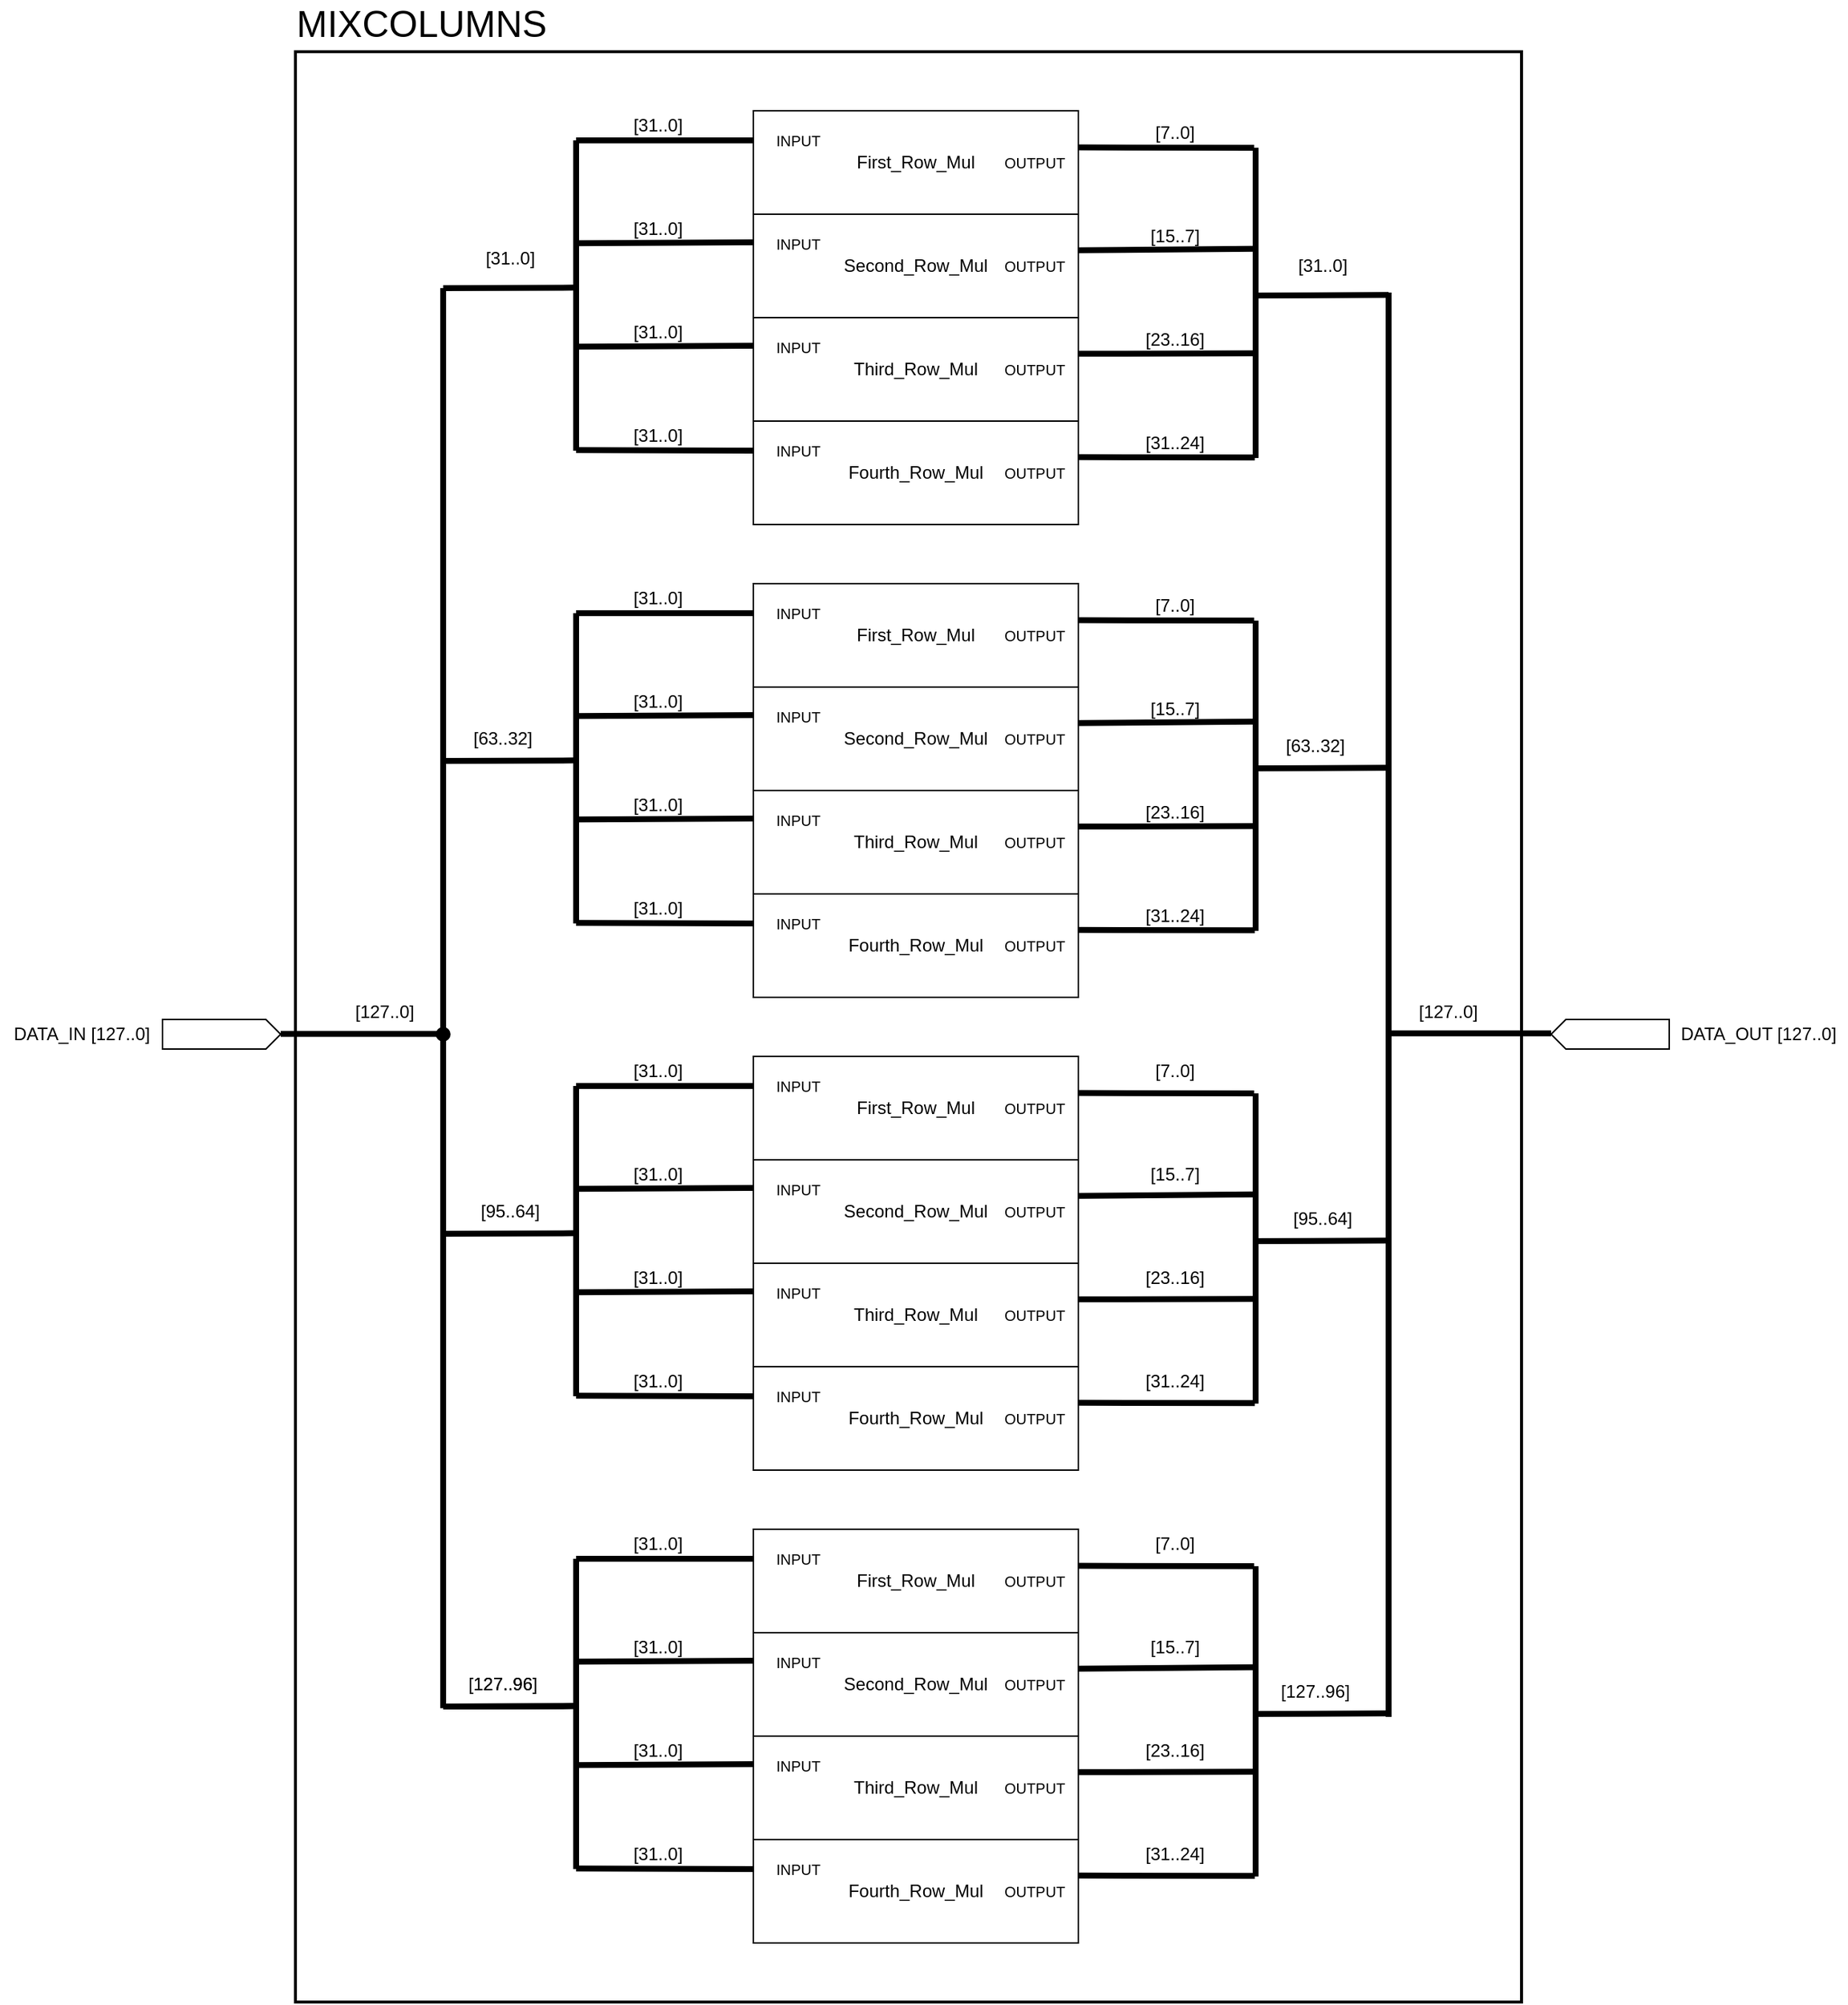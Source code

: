 <mxfile version="14.6.13" type="device"><diagram id="oHenuTTCe8CQ_6WMXrY5" name="Page-1"><mxGraphModel dx="723" dy="412" grid="1" gridSize="10" guides="1" tooltips="1" connect="1" arrows="1" fold="1" page="1" pageScale="1" pageWidth="100000" pageHeight="100000" math="0" shadow="0"><root><mxCell id="0"/><mxCell id="1" parent="0"/><mxCell id="De7Vy3NnOeA8VMPt9R5g-276" value="" style="rounded=0;whiteSpace=wrap;html=1;fillColor=none;strokeWidth=2;" parent="1" vertex="1"><mxGeometry x="820" y="640" width="830" height="1320" as="geometry"/></mxCell><mxCell id="De7Vy3NnOeA8VMPt9R5g-7" value="" style="shape=mxgraph.arrows2.arrow;verticalLabelPosition=bottom;shadow=0;dashed=0;align=center;html=1;verticalAlign=top;strokeWidth=1;dy=0;dx=10;notch=0;" parent="1" vertex="1"><mxGeometry x="730" y="1295" width="80" height="20" as="geometry"/></mxCell><mxCell id="De7Vy3NnOeA8VMPt9R5g-8" value="DATA_IN [127..0]" style="text;html=1;align=center;verticalAlign=middle;resizable=0;points=[];autosize=1;strokeColor=none;" parent="1" vertex="1"><mxGeometry x="620" y="1295" width="110" height="20" as="geometry"/></mxCell><mxCell id="De7Vy3NnOeA8VMPt9R5g-9" value="" style="endArrow=none;html=1;strokeWidth=4;exitX=1;exitY=0.5;exitDx=0;exitDy=0;exitPerimeter=0;" parent="1" edge="1"><mxGeometry width="50" height="50" relative="1" as="geometry"><mxPoint x="810" y="1304.71" as="sourcePoint"/><mxPoint x="920" y="1304.71" as="targetPoint"/></mxGeometry></mxCell><mxCell id="De7Vy3NnOeA8VMPt9R5g-10" value="" style="endArrow=none;html=1;strokeWidth=4;" parent="1" edge="1"><mxGeometry width="50" height="50" relative="1" as="geometry"><mxPoint x="920" y="1761.176" as="sourcePoint"/><mxPoint x="920" y="800" as="targetPoint"/></mxGeometry></mxCell><mxCell id="De7Vy3NnOeA8VMPt9R5g-11" value="" style="endArrow=none;html=1;strokeWidth=4;" parent="1" edge="1"><mxGeometry width="50" height="50" relative="1" as="geometry"><mxPoint x="920" y="800" as="sourcePoint"/><mxPoint x="1010" y="799.66" as="targetPoint"/></mxGeometry></mxCell><mxCell id="De7Vy3NnOeA8VMPt9R5g-49" value="[127..0]" style="text;html=1;align=center;verticalAlign=middle;resizable=0;points=[];autosize=1;strokeColor=none;" parent="1" vertex="1"><mxGeometry x="850" y="1280" width="60" height="20" as="geometry"/></mxCell><mxCell id="De7Vy3NnOeA8VMPt9R5g-50" value="[31..0]" style="text;html=1;align=center;verticalAlign=middle;resizable=0;points=[];autosize=1;strokeColor=none;" parent="1" vertex="1"><mxGeometry x="940" y="770" width="50" height="20" as="geometry"/></mxCell><mxCell id="De7Vy3NnOeA8VMPt9R5g-51" value="[63..32]" style="text;html=1;align=center;verticalAlign=middle;resizable=0;points=[];autosize=1;strokeColor=none;" parent="1" vertex="1"><mxGeometry x="930" y="1095" width="60" height="20" as="geometry"/></mxCell><mxCell id="De7Vy3NnOeA8VMPt9R5g-52" value="[95..64]" style="text;html=1;align=center;verticalAlign=middle;resizable=0;points=[];autosize=1;strokeColor=none;" parent="1" vertex="1"><mxGeometry x="935" y="1415" width="60" height="20" as="geometry"/></mxCell><mxCell id="De7Vy3NnOeA8VMPt9R5g-53" value="[127..96]" style="text;html=1;align=center;verticalAlign=middle;resizable=0;points=[];autosize=1;strokeColor=none;" parent="1" vertex="1"><mxGeometry x="930" y="1735" width="60" height="20" as="geometry"/></mxCell><mxCell id="De7Vy3NnOeA8VMPt9R5g-64" value="" style="ellipse;whiteSpace=wrap;html=1;aspect=fixed;strokeColor=none;fillColor=#000000;" parent="1" vertex="1"><mxGeometry x="915" y="1300" width="10" height="10" as="geometry"/></mxCell><mxCell id="De7Vy3NnOeA8VMPt9R5g-67" value="First_Row_Mul" style="whiteSpace=wrap;html=1;" parent="1" vertex="1"><mxGeometry x="1130" y="680" width="220" height="70" as="geometry"/></mxCell><mxCell id="De7Vy3NnOeA8VMPt9R5g-68" value="&lt;font style=&quot;font-size: 10px&quot;&gt;INPUT&lt;/font&gt;" style="text;html=1;align=center;verticalAlign=middle;resizable=0;points=[];autosize=1;strokeColor=none;" parent="1" vertex="1"><mxGeometry x="1135" y="690" width="50" height="20" as="geometry"/></mxCell><mxCell id="De7Vy3NnOeA8VMPt9R5g-70" value="&lt;font style=&quot;font-size: 10px&quot;&gt;OUTPUT&lt;/font&gt;" style="text;html=1;align=center;verticalAlign=middle;resizable=0;points=[];autosize=1;strokeColor=none;" parent="1" vertex="1"><mxGeometry x="1290" y="705" width="60" height="20" as="geometry"/></mxCell><mxCell id="De7Vy3NnOeA8VMPt9R5g-71" value="Second_Row_Mul" style="whiteSpace=wrap;html=1;" parent="1" vertex="1"><mxGeometry x="1130" y="750" width="220" height="70" as="geometry"/></mxCell><mxCell id="De7Vy3NnOeA8VMPt9R5g-72" value="&lt;font style=&quot;font-size: 10px&quot;&gt;INPUT&lt;/font&gt;" style="text;html=1;align=center;verticalAlign=middle;resizable=0;points=[];autosize=1;strokeColor=none;" parent="1" vertex="1"><mxGeometry x="1135" y="760" width="50" height="20" as="geometry"/></mxCell><mxCell id="De7Vy3NnOeA8VMPt9R5g-74" value="&lt;font style=&quot;font-size: 10px&quot;&gt;OUTPUT&lt;/font&gt;" style="text;html=1;align=center;verticalAlign=middle;resizable=0;points=[];autosize=1;strokeColor=none;" parent="1" vertex="1"><mxGeometry x="1290" y="775" width="60" height="20" as="geometry"/></mxCell><mxCell id="De7Vy3NnOeA8VMPt9R5g-75" value="Third_Row_Mul" style="whiteSpace=wrap;html=1;" parent="1" vertex="1"><mxGeometry x="1130" y="820" width="220" height="70" as="geometry"/></mxCell><mxCell id="De7Vy3NnOeA8VMPt9R5g-76" value="&lt;font style=&quot;font-size: 10px&quot;&gt;INPUT&lt;/font&gt;" style="text;html=1;align=center;verticalAlign=middle;resizable=0;points=[];autosize=1;strokeColor=none;" parent="1" vertex="1"><mxGeometry x="1135" y="830" width="50" height="20" as="geometry"/></mxCell><mxCell id="De7Vy3NnOeA8VMPt9R5g-78" value="&lt;font style=&quot;font-size: 10px&quot;&gt;OUTPUT&lt;/font&gt;" style="text;html=1;align=center;verticalAlign=middle;resizable=0;points=[];autosize=1;strokeColor=none;" parent="1" vertex="1"><mxGeometry x="1290" y="845" width="60" height="20" as="geometry"/></mxCell><mxCell id="De7Vy3NnOeA8VMPt9R5g-79" value="Fourth_Row_Mul" style="whiteSpace=wrap;html=1;" parent="1" vertex="1"><mxGeometry x="1130" y="890" width="220" height="70" as="geometry"/></mxCell><mxCell id="De7Vy3NnOeA8VMPt9R5g-80" value="&lt;font style=&quot;font-size: 10px&quot;&gt;INPUT&lt;/font&gt;" style="text;html=1;align=center;verticalAlign=middle;resizable=0;points=[];autosize=1;strokeColor=none;" parent="1" vertex="1"><mxGeometry x="1135" y="900" width="50" height="20" as="geometry"/></mxCell><mxCell id="De7Vy3NnOeA8VMPt9R5g-82" value="&lt;font style=&quot;font-size: 10px&quot;&gt;OUTPUT&lt;/font&gt;" style="text;html=1;align=center;verticalAlign=middle;resizable=0;points=[];autosize=1;strokeColor=none;" parent="1" vertex="1"><mxGeometry x="1290" y="915" width="60" height="20" as="geometry"/></mxCell><mxCell id="De7Vy3NnOeA8VMPt9R5g-84" value="" style="endArrow=none;html=1;strokeWidth=4;" parent="1" edge="1"><mxGeometry width="50" height="50" relative="1" as="geometry"><mxPoint x="1010" y="910" as="sourcePoint"/><mxPoint x="1010.0" y="700" as="targetPoint"/></mxGeometry></mxCell><mxCell id="De7Vy3NnOeA8VMPt9R5g-85" value="" style="endArrow=none;html=1;strokeWidth=4;" parent="1" edge="1"><mxGeometry width="50" height="50" relative="1" as="geometry"><mxPoint x="1010.0" y="700" as="sourcePoint"/><mxPoint x="1130" y="700" as="targetPoint"/></mxGeometry></mxCell><mxCell id="De7Vy3NnOeA8VMPt9R5g-86" value="" style="endArrow=none;html=1;strokeWidth=4;" parent="1" edge="1"><mxGeometry width="50" height="50" relative="1" as="geometry"><mxPoint x="1010.0" y="769.66" as="sourcePoint"/><mxPoint x="1130" y="769" as="targetPoint"/></mxGeometry></mxCell><mxCell id="De7Vy3NnOeA8VMPt9R5g-87" value="" style="endArrow=none;html=1;strokeWidth=4;" parent="1" edge="1"><mxGeometry width="50" height="50" relative="1" as="geometry"><mxPoint x="1010.0" y="839.66" as="sourcePoint"/><mxPoint x="1130" y="839" as="targetPoint"/></mxGeometry></mxCell><mxCell id="De7Vy3NnOeA8VMPt9R5g-88" value="" style="endArrow=none;html=1;strokeWidth=4;" parent="1" edge="1"><mxGeometry width="50" height="50" relative="1" as="geometry"><mxPoint x="1010.0" y="909.66" as="sourcePoint"/><mxPoint x="1130" y="910" as="targetPoint"/></mxGeometry></mxCell><mxCell id="De7Vy3NnOeA8VMPt9R5g-89" value="" style="endArrow=none;html=1;strokeWidth=4;" parent="1" edge="1"><mxGeometry width="50" height="50" relative="1" as="geometry"><mxPoint x="920" y="1120" as="sourcePoint"/><mxPoint x="1010" y="1119.66" as="targetPoint"/></mxGeometry></mxCell><mxCell id="De7Vy3NnOeA8VMPt9R5g-91" value="First_Row_Mul" style="whiteSpace=wrap;html=1;" parent="1" vertex="1"><mxGeometry x="1130" y="1000" width="220" height="70" as="geometry"/></mxCell><mxCell id="De7Vy3NnOeA8VMPt9R5g-92" value="&lt;font style=&quot;font-size: 10px&quot;&gt;INPUT&lt;br&gt;&lt;/font&gt;" style="text;html=1;align=center;verticalAlign=middle;resizable=0;points=[];autosize=1;strokeColor=none;" parent="1" vertex="1"><mxGeometry x="1135" y="1010" width="50" height="20" as="geometry"/></mxCell><mxCell id="De7Vy3NnOeA8VMPt9R5g-94" value="&lt;font style=&quot;font-size: 10px&quot;&gt;OUTPUT&lt;/font&gt;" style="text;html=1;align=center;verticalAlign=middle;resizable=0;points=[];autosize=1;strokeColor=none;" parent="1" vertex="1"><mxGeometry x="1290" y="1025" width="60" height="20" as="geometry"/></mxCell><mxCell id="De7Vy3NnOeA8VMPt9R5g-95" value="Second_Row_Mul" style="whiteSpace=wrap;html=1;" parent="1" vertex="1"><mxGeometry x="1130" y="1070" width="220" height="70" as="geometry"/></mxCell><mxCell id="De7Vy3NnOeA8VMPt9R5g-96" value="&lt;font style=&quot;font-size: 10px&quot;&gt;INPUT&lt;/font&gt;" style="text;html=1;align=center;verticalAlign=middle;resizable=0;points=[];autosize=1;strokeColor=none;" parent="1" vertex="1"><mxGeometry x="1135" y="1080" width="50" height="20" as="geometry"/></mxCell><mxCell id="De7Vy3NnOeA8VMPt9R5g-98" value="&lt;font style=&quot;font-size: 10px&quot;&gt;OUTPUT&lt;/font&gt;" style="text;html=1;align=center;verticalAlign=middle;resizable=0;points=[];autosize=1;strokeColor=none;" parent="1" vertex="1"><mxGeometry x="1290" y="1095" width="60" height="20" as="geometry"/></mxCell><mxCell id="De7Vy3NnOeA8VMPt9R5g-99" value="Third_Row_Mul" style="whiteSpace=wrap;html=1;" parent="1" vertex="1"><mxGeometry x="1130" y="1140" width="220" height="70" as="geometry"/></mxCell><mxCell id="De7Vy3NnOeA8VMPt9R5g-100" value="&lt;font style=&quot;font-size: 10px&quot;&gt;INPUT&lt;/font&gt;" style="text;html=1;align=center;verticalAlign=middle;resizable=0;points=[];autosize=1;strokeColor=none;" parent="1" vertex="1"><mxGeometry x="1135" y="1150" width="50" height="20" as="geometry"/></mxCell><mxCell id="De7Vy3NnOeA8VMPt9R5g-102" value="&lt;font style=&quot;font-size: 10px&quot;&gt;OUTPUT&lt;/font&gt;" style="text;html=1;align=center;verticalAlign=middle;resizable=0;points=[];autosize=1;strokeColor=none;" parent="1" vertex="1"><mxGeometry x="1290" y="1165" width="60" height="20" as="geometry"/></mxCell><mxCell id="De7Vy3NnOeA8VMPt9R5g-103" value="Fourth_Row_Mul" style="whiteSpace=wrap;html=1;" parent="1" vertex="1"><mxGeometry x="1130" y="1210" width="220" height="70" as="geometry"/></mxCell><mxCell id="De7Vy3NnOeA8VMPt9R5g-104" value="&lt;font style=&quot;font-size: 10px&quot;&gt;INPUT&lt;/font&gt;" style="text;html=1;align=center;verticalAlign=middle;resizable=0;points=[];autosize=1;strokeColor=none;" parent="1" vertex="1"><mxGeometry x="1135" y="1220" width="50" height="20" as="geometry"/></mxCell><mxCell id="De7Vy3NnOeA8VMPt9R5g-106" value="&lt;font style=&quot;font-size: 10px&quot;&gt;OUTPUT&lt;/font&gt;" style="text;html=1;align=center;verticalAlign=middle;resizable=0;points=[];autosize=1;strokeColor=none;" parent="1" vertex="1"><mxGeometry x="1290" y="1235" width="60" height="20" as="geometry"/></mxCell><mxCell id="De7Vy3NnOeA8VMPt9R5g-107" value="" style="endArrow=none;html=1;strokeWidth=4;" parent="1" edge="1"><mxGeometry width="50" height="50" relative="1" as="geometry"><mxPoint x="1010" y="1230" as="sourcePoint"/><mxPoint x="1010" y="1020" as="targetPoint"/></mxGeometry></mxCell><mxCell id="De7Vy3NnOeA8VMPt9R5g-108" value="" style="endArrow=none;html=1;strokeWidth=4;" parent="1" edge="1"><mxGeometry width="50" height="50" relative="1" as="geometry"><mxPoint x="1010" y="1020" as="sourcePoint"/><mxPoint x="1130" y="1020" as="targetPoint"/></mxGeometry></mxCell><mxCell id="De7Vy3NnOeA8VMPt9R5g-109" value="" style="endArrow=none;html=1;strokeWidth=4;" parent="1" edge="1"><mxGeometry width="50" height="50" relative="1" as="geometry"><mxPoint x="1010" y="1089.66" as="sourcePoint"/><mxPoint x="1130" y="1089" as="targetPoint"/></mxGeometry></mxCell><mxCell id="De7Vy3NnOeA8VMPt9R5g-110" value="" style="endArrow=none;html=1;strokeWidth=4;" parent="1" edge="1"><mxGeometry width="50" height="50" relative="1" as="geometry"><mxPoint x="1010" y="1159.66" as="sourcePoint"/><mxPoint x="1130" y="1159" as="targetPoint"/></mxGeometry></mxCell><mxCell id="De7Vy3NnOeA8VMPt9R5g-111" value="" style="endArrow=none;html=1;strokeWidth=4;" parent="1" edge="1"><mxGeometry width="50" height="50" relative="1" as="geometry"><mxPoint x="1010" y="1229.66" as="sourcePoint"/><mxPoint x="1130" y="1230" as="targetPoint"/></mxGeometry></mxCell><mxCell id="De7Vy3NnOeA8VMPt9R5g-113" value="" style="endArrow=none;html=1;strokeWidth=4;" parent="1" edge="1"><mxGeometry width="50" height="50" relative="1" as="geometry"><mxPoint x="920" y="1440" as="sourcePoint"/><mxPoint x="1010" y="1439.66" as="targetPoint"/></mxGeometry></mxCell><mxCell id="De7Vy3NnOeA8VMPt9R5g-116" value="First_Row_Mul" style="whiteSpace=wrap;html=1;" parent="1" vertex="1"><mxGeometry x="1130" y="1320" width="220" height="70" as="geometry"/></mxCell><mxCell id="De7Vy3NnOeA8VMPt9R5g-117" value="&lt;font style=&quot;font-size: 10px&quot;&gt;INPUT&lt;/font&gt;" style="text;html=1;align=center;verticalAlign=middle;resizable=0;points=[];autosize=1;strokeColor=none;" parent="1" vertex="1"><mxGeometry x="1135" y="1330" width="50" height="20" as="geometry"/></mxCell><mxCell id="De7Vy3NnOeA8VMPt9R5g-119" value="&lt;font style=&quot;font-size: 10px&quot;&gt;OUTPUT&lt;/font&gt;" style="text;html=1;align=center;verticalAlign=middle;resizable=0;points=[];autosize=1;strokeColor=none;" parent="1" vertex="1"><mxGeometry x="1290" y="1345" width="60" height="20" as="geometry"/></mxCell><mxCell id="De7Vy3NnOeA8VMPt9R5g-120" value="Second_Row_Mul" style="whiteSpace=wrap;html=1;" parent="1" vertex="1"><mxGeometry x="1130" y="1390" width="220" height="70" as="geometry"/></mxCell><mxCell id="De7Vy3NnOeA8VMPt9R5g-121" value="&lt;font style=&quot;font-size: 10px&quot;&gt;INPUT&lt;/font&gt;" style="text;html=1;align=center;verticalAlign=middle;resizable=0;points=[];autosize=1;strokeColor=none;" parent="1" vertex="1"><mxGeometry x="1135" y="1400" width="50" height="20" as="geometry"/></mxCell><mxCell id="De7Vy3NnOeA8VMPt9R5g-123" value="&lt;font style=&quot;font-size: 10px&quot;&gt;OUTPUT&lt;/font&gt;" style="text;html=1;align=center;verticalAlign=middle;resizable=0;points=[];autosize=1;strokeColor=none;" parent="1" vertex="1"><mxGeometry x="1290" y="1415" width="60" height="20" as="geometry"/></mxCell><mxCell id="De7Vy3NnOeA8VMPt9R5g-124" value="Third_Row_Mul" style="whiteSpace=wrap;html=1;" parent="1" vertex="1"><mxGeometry x="1130" y="1460" width="220" height="70" as="geometry"/></mxCell><mxCell id="De7Vy3NnOeA8VMPt9R5g-125" value="&lt;font style=&quot;font-size: 10px&quot;&gt;INPUT&lt;/font&gt;" style="text;html=1;align=center;verticalAlign=middle;resizable=0;points=[];autosize=1;strokeColor=none;" parent="1" vertex="1"><mxGeometry x="1135" y="1470" width="50" height="20" as="geometry"/></mxCell><mxCell id="De7Vy3NnOeA8VMPt9R5g-127" value="&lt;font style=&quot;font-size: 10px&quot;&gt;OUTPUT&lt;/font&gt;" style="text;html=1;align=center;verticalAlign=middle;resizable=0;points=[];autosize=1;strokeColor=none;" parent="1" vertex="1"><mxGeometry x="1290" y="1485" width="60" height="20" as="geometry"/></mxCell><mxCell id="De7Vy3NnOeA8VMPt9R5g-128" value="Fourth_Row_Mul" style="whiteSpace=wrap;html=1;" parent="1" vertex="1"><mxGeometry x="1130" y="1530" width="220" height="70" as="geometry"/></mxCell><mxCell id="De7Vy3NnOeA8VMPt9R5g-129" value="&lt;font style=&quot;font-size: 10px&quot;&gt;INPUT&lt;/font&gt;" style="text;html=1;align=center;verticalAlign=middle;resizable=0;points=[];autosize=1;strokeColor=none;" parent="1" vertex="1"><mxGeometry x="1135" y="1540" width="50" height="20" as="geometry"/></mxCell><mxCell id="De7Vy3NnOeA8VMPt9R5g-131" value="&lt;font style=&quot;font-size: 10px&quot;&gt;OUTPUT&lt;/font&gt;" style="text;html=1;align=center;verticalAlign=middle;resizable=0;points=[];autosize=1;strokeColor=none;" parent="1" vertex="1"><mxGeometry x="1290" y="1555" width="60" height="20" as="geometry"/></mxCell><mxCell id="De7Vy3NnOeA8VMPt9R5g-132" value="" style="endArrow=none;html=1;strokeWidth=4;" parent="1" edge="1"><mxGeometry width="50" height="50" relative="1" as="geometry"><mxPoint x="1010" y="1550" as="sourcePoint"/><mxPoint x="1010" y="1340" as="targetPoint"/></mxGeometry></mxCell><mxCell id="De7Vy3NnOeA8VMPt9R5g-133" value="" style="endArrow=none;html=1;strokeWidth=4;" parent="1" edge="1"><mxGeometry width="50" height="50" relative="1" as="geometry"><mxPoint x="1010" y="1340" as="sourcePoint"/><mxPoint x="1130" y="1340" as="targetPoint"/></mxGeometry></mxCell><mxCell id="De7Vy3NnOeA8VMPt9R5g-134" value="" style="endArrow=none;html=1;strokeWidth=4;" parent="1" edge="1"><mxGeometry width="50" height="50" relative="1" as="geometry"><mxPoint x="1010" y="1409.66" as="sourcePoint"/><mxPoint x="1130" y="1409" as="targetPoint"/></mxGeometry></mxCell><mxCell id="De7Vy3NnOeA8VMPt9R5g-135" value="" style="endArrow=none;html=1;strokeWidth=4;" parent="1" edge="1"><mxGeometry width="50" height="50" relative="1" as="geometry"><mxPoint x="1010" y="1479.66" as="sourcePoint"/><mxPoint x="1130" y="1479" as="targetPoint"/></mxGeometry></mxCell><mxCell id="De7Vy3NnOeA8VMPt9R5g-136" value="" style="endArrow=none;html=1;strokeWidth=4;" parent="1" edge="1"><mxGeometry width="50" height="50" relative="1" as="geometry"><mxPoint x="1010" y="1549.66" as="sourcePoint"/><mxPoint x="1130" y="1550" as="targetPoint"/></mxGeometry></mxCell><mxCell id="De7Vy3NnOeA8VMPt9R5g-137" value="" style="endArrow=none;html=1;strokeWidth=4;" parent="1" edge="1"><mxGeometry width="50" height="50" relative="1" as="geometry"><mxPoint x="920" y="1760" as="sourcePoint"/><mxPoint x="1010" y="1759.66" as="targetPoint"/></mxGeometry></mxCell><mxCell id="De7Vy3NnOeA8VMPt9R5g-139" value="First_Row_Mul" style="whiteSpace=wrap;html=1;" parent="1" vertex="1"><mxGeometry x="1130" y="1640" width="220" height="70" as="geometry"/></mxCell><mxCell id="De7Vy3NnOeA8VMPt9R5g-140" value="&lt;font style=&quot;font-size: 10px&quot;&gt;INPUT&lt;/font&gt;" style="text;html=1;align=center;verticalAlign=middle;resizable=0;points=[];autosize=1;strokeColor=none;" parent="1" vertex="1"><mxGeometry x="1135" y="1650" width="50" height="20" as="geometry"/></mxCell><mxCell id="De7Vy3NnOeA8VMPt9R5g-142" value="&lt;font style=&quot;font-size: 10px&quot;&gt;OUTPUT&lt;/font&gt;" style="text;html=1;align=center;verticalAlign=middle;resizable=0;points=[];autosize=1;strokeColor=none;" parent="1" vertex="1"><mxGeometry x="1290" y="1665" width="60" height="20" as="geometry"/></mxCell><mxCell id="De7Vy3NnOeA8VMPt9R5g-143" value="Second_Row_Mul" style="whiteSpace=wrap;html=1;" parent="1" vertex="1"><mxGeometry x="1130" y="1710" width="220" height="70" as="geometry"/></mxCell><mxCell id="De7Vy3NnOeA8VMPt9R5g-144" value="&lt;font style=&quot;font-size: 10px&quot;&gt;INPUT&lt;/font&gt;" style="text;html=1;align=center;verticalAlign=middle;resizable=0;points=[];autosize=1;strokeColor=none;" parent="1" vertex="1"><mxGeometry x="1135" y="1720" width="50" height="20" as="geometry"/></mxCell><mxCell id="De7Vy3NnOeA8VMPt9R5g-146" value="&lt;font style=&quot;font-size: 10px&quot;&gt;OUTPUT&lt;/font&gt;" style="text;html=1;align=center;verticalAlign=middle;resizable=0;points=[];autosize=1;strokeColor=none;" parent="1" vertex="1"><mxGeometry x="1290" y="1735" width="60" height="20" as="geometry"/></mxCell><mxCell id="De7Vy3NnOeA8VMPt9R5g-147" value="Third_Row_Mul" style="whiteSpace=wrap;html=1;" parent="1" vertex="1"><mxGeometry x="1130" y="1780" width="220" height="70" as="geometry"/></mxCell><mxCell id="De7Vy3NnOeA8VMPt9R5g-148" value="&lt;font style=&quot;font-size: 10px&quot;&gt;INPUT&lt;/font&gt;" style="text;html=1;align=center;verticalAlign=middle;resizable=0;points=[];autosize=1;strokeColor=none;" parent="1" vertex="1"><mxGeometry x="1135" y="1790" width="50" height="20" as="geometry"/></mxCell><mxCell id="De7Vy3NnOeA8VMPt9R5g-150" value="&lt;font style=&quot;font-size: 10px&quot;&gt;OUTPUT&lt;/font&gt;" style="text;html=1;align=center;verticalAlign=middle;resizable=0;points=[];autosize=1;strokeColor=none;" parent="1" vertex="1"><mxGeometry x="1290" y="1805" width="60" height="20" as="geometry"/></mxCell><mxCell id="De7Vy3NnOeA8VMPt9R5g-151" value="Fourth_Row_Mul" style="whiteSpace=wrap;html=1;" parent="1" vertex="1"><mxGeometry x="1130" y="1850" width="220" height="70" as="geometry"/></mxCell><mxCell id="De7Vy3NnOeA8VMPt9R5g-152" value="&lt;font style=&quot;font-size: 10px&quot;&gt;INPUT&lt;/font&gt;" style="text;html=1;align=center;verticalAlign=middle;resizable=0;points=[];autosize=1;strokeColor=none;" parent="1" vertex="1"><mxGeometry x="1135" y="1860" width="50" height="20" as="geometry"/></mxCell><mxCell id="De7Vy3NnOeA8VMPt9R5g-154" value="&lt;font style=&quot;font-size: 10px&quot;&gt;OUTPUT&lt;/font&gt;" style="text;html=1;align=center;verticalAlign=middle;resizable=0;points=[];autosize=1;strokeColor=none;" parent="1" vertex="1"><mxGeometry x="1290" y="1875" width="60" height="20" as="geometry"/></mxCell><mxCell id="De7Vy3NnOeA8VMPt9R5g-155" value="" style="endArrow=none;html=1;strokeWidth=4;" parent="1" edge="1"><mxGeometry width="50" height="50" relative="1" as="geometry"><mxPoint x="1010" y="1870" as="sourcePoint"/><mxPoint x="1010" y="1660" as="targetPoint"/></mxGeometry></mxCell><mxCell id="De7Vy3NnOeA8VMPt9R5g-156" value="" style="endArrow=none;html=1;strokeWidth=4;" parent="1" edge="1"><mxGeometry width="50" height="50" relative="1" as="geometry"><mxPoint x="1010" y="1660" as="sourcePoint"/><mxPoint x="1130" y="1660" as="targetPoint"/></mxGeometry></mxCell><mxCell id="De7Vy3NnOeA8VMPt9R5g-157" value="" style="endArrow=none;html=1;strokeWidth=4;" parent="1" edge="1"><mxGeometry width="50" height="50" relative="1" as="geometry"><mxPoint x="1010" y="1729.66" as="sourcePoint"/><mxPoint x="1130" y="1729" as="targetPoint"/></mxGeometry></mxCell><mxCell id="De7Vy3NnOeA8VMPt9R5g-158" value="" style="endArrow=none;html=1;strokeWidth=4;" parent="1" edge="1"><mxGeometry width="50" height="50" relative="1" as="geometry"><mxPoint x="1010" y="1799.66" as="sourcePoint"/><mxPoint x="1130" y="1799" as="targetPoint"/></mxGeometry></mxCell><mxCell id="De7Vy3NnOeA8VMPt9R5g-159" value="" style="endArrow=none;html=1;strokeWidth=4;" parent="1" edge="1"><mxGeometry width="50" height="50" relative="1" as="geometry"><mxPoint x="1010" y="1869.66" as="sourcePoint"/><mxPoint x="1130" y="1870" as="targetPoint"/></mxGeometry></mxCell><mxCell id="De7Vy3NnOeA8VMPt9R5g-162" value="" style="endArrow=none;html=1;strokeWidth=4;" parent="1" edge="1"><mxGeometry width="50" height="50" relative="1" as="geometry"><mxPoint x="1470" y="915" as="sourcePoint"/><mxPoint x="1470.0" y="705" as="targetPoint"/></mxGeometry></mxCell><mxCell id="De7Vy3NnOeA8VMPt9R5g-163" value="" style="endArrow=none;html=1;strokeWidth=4;entryX=-0.017;entryY=0.51;entryDx=0;entryDy=0;entryPerimeter=0;" parent="1" edge="1"><mxGeometry width="50" height="50" relative="1" as="geometry"><mxPoint x="1350.0" y="704.77" as="sourcePoint"/><mxPoint x="1468.98" y="704.97" as="targetPoint"/></mxGeometry></mxCell><mxCell id="De7Vy3NnOeA8VMPt9R5g-164" value="" style="endArrow=none;html=1;strokeWidth=4;entryX=-0.003;entryY=0.43;entryDx=0;entryDy=0;entryPerimeter=0;" parent="1" edge="1"><mxGeometry width="50" height="50" relative="1" as="geometry"><mxPoint x="1350.0" y="774.43" as="sourcePoint"/><mxPoint x="1469.82" y="773.37" as="targetPoint"/></mxGeometry></mxCell><mxCell id="De7Vy3NnOeA8VMPt9R5g-165" value="" style="endArrow=none;html=1;strokeWidth=4;entryX=-0.023;entryY=0.47;entryDx=0;entryDy=0;entryPerimeter=0;" parent="1" edge="1"><mxGeometry width="50" height="50" relative="1" as="geometry"><mxPoint x="1350.0" y="844.43" as="sourcePoint"/><mxPoint x="1468.62" y="844.17" as="targetPoint"/></mxGeometry></mxCell><mxCell id="De7Vy3NnOeA8VMPt9R5g-166" value="" style="endArrow=none;html=1;strokeWidth=4;entryX=-0.01;entryY=0.49;entryDx=0;entryDy=0;entryPerimeter=0;" parent="1" edge="1"><mxGeometry width="50" height="50" relative="1" as="geometry"><mxPoint x="1350.0" y="914.43" as="sourcePoint"/><mxPoint x="1469.4" y="914.57" as="targetPoint"/></mxGeometry></mxCell><mxCell id="De7Vy3NnOeA8VMPt9R5g-167" value="" style="endArrow=none;html=1;strokeWidth=4;" parent="1" edge="1"><mxGeometry width="50" height="50" relative="1" as="geometry"><mxPoint x="1470" y="1235" as="sourcePoint"/><mxPoint x="1470" y="1025" as="targetPoint"/></mxGeometry></mxCell><mxCell id="De7Vy3NnOeA8VMPt9R5g-168" value="" style="endArrow=none;html=1;strokeWidth=4;entryX=-0.017;entryY=0.51;entryDx=0;entryDy=0;entryPerimeter=0;" parent="1" edge="1"><mxGeometry width="50" height="50" relative="1" as="geometry"><mxPoint x="1350" y="1024.77" as="sourcePoint"/><mxPoint x="1468.98" y="1024.97" as="targetPoint"/></mxGeometry></mxCell><mxCell id="De7Vy3NnOeA8VMPt9R5g-169" value="" style="endArrow=none;html=1;strokeWidth=4;entryX=-0.003;entryY=0.43;entryDx=0;entryDy=0;entryPerimeter=0;" parent="1" edge="1"><mxGeometry width="50" height="50" relative="1" as="geometry"><mxPoint x="1350" y="1094.43" as="sourcePoint"/><mxPoint x="1469.82" y="1093.37" as="targetPoint"/></mxGeometry></mxCell><mxCell id="De7Vy3NnOeA8VMPt9R5g-170" value="" style="endArrow=none;html=1;strokeWidth=4;entryX=-0.023;entryY=0.47;entryDx=0;entryDy=0;entryPerimeter=0;" parent="1" edge="1"><mxGeometry width="50" height="50" relative="1" as="geometry"><mxPoint x="1350" y="1164.43" as="sourcePoint"/><mxPoint x="1468.62" y="1164.17" as="targetPoint"/></mxGeometry></mxCell><mxCell id="De7Vy3NnOeA8VMPt9R5g-171" value="" style="endArrow=none;html=1;strokeWidth=4;entryX=-0.01;entryY=0.49;entryDx=0;entryDy=0;entryPerimeter=0;" parent="1" edge="1"><mxGeometry width="50" height="50" relative="1" as="geometry"><mxPoint x="1350" y="1234.43" as="sourcePoint"/><mxPoint x="1469.4" y="1234.57" as="targetPoint"/></mxGeometry></mxCell><mxCell id="De7Vy3NnOeA8VMPt9R5g-172" value="" style="endArrow=none;html=1;strokeWidth=4;" parent="1" edge="1"><mxGeometry width="50" height="50" relative="1" as="geometry"><mxPoint x="1470" y="1555" as="sourcePoint"/><mxPoint x="1470" y="1345" as="targetPoint"/></mxGeometry></mxCell><mxCell id="De7Vy3NnOeA8VMPt9R5g-173" value="" style="endArrow=none;html=1;strokeWidth=4;entryX=-0.017;entryY=0.51;entryDx=0;entryDy=0;entryPerimeter=0;" parent="1" edge="1"><mxGeometry width="50" height="50" relative="1" as="geometry"><mxPoint x="1350" y="1344.77" as="sourcePoint"/><mxPoint x="1468.98" y="1344.97" as="targetPoint"/></mxGeometry></mxCell><mxCell id="De7Vy3NnOeA8VMPt9R5g-174" value="" style="endArrow=none;html=1;strokeWidth=4;entryX=-0.003;entryY=0.43;entryDx=0;entryDy=0;entryPerimeter=0;" parent="1" edge="1"><mxGeometry width="50" height="50" relative="1" as="geometry"><mxPoint x="1350" y="1414.43" as="sourcePoint"/><mxPoint x="1469.82" y="1413.37" as="targetPoint"/></mxGeometry></mxCell><mxCell id="De7Vy3NnOeA8VMPt9R5g-175" value="" style="endArrow=none;html=1;strokeWidth=4;entryX=-0.023;entryY=0.47;entryDx=0;entryDy=0;entryPerimeter=0;" parent="1" edge="1"><mxGeometry width="50" height="50" relative="1" as="geometry"><mxPoint x="1350" y="1484.43" as="sourcePoint"/><mxPoint x="1468.62" y="1484.17" as="targetPoint"/></mxGeometry></mxCell><mxCell id="De7Vy3NnOeA8VMPt9R5g-176" value="" style="endArrow=none;html=1;strokeWidth=4;entryX=-0.01;entryY=0.49;entryDx=0;entryDy=0;entryPerimeter=0;" parent="1" edge="1"><mxGeometry width="50" height="50" relative="1" as="geometry"><mxPoint x="1350" y="1554.43" as="sourcePoint"/><mxPoint x="1469.4" y="1554.57" as="targetPoint"/></mxGeometry></mxCell><mxCell id="De7Vy3NnOeA8VMPt9R5g-177" value="" style="endArrow=none;html=1;strokeWidth=4;" parent="1" edge="1"><mxGeometry width="50" height="50" relative="1" as="geometry"><mxPoint x="1470" y="1875" as="sourcePoint"/><mxPoint x="1470" y="1665" as="targetPoint"/></mxGeometry></mxCell><mxCell id="De7Vy3NnOeA8VMPt9R5g-178" value="" style="endArrow=none;html=1;strokeWidth=4;entryX=-0.017;entryY=0.51;entryDx=0;entryDy=0;entryPerimeter=0;" parent="1" edge="1"><mxGeometry width="50" height="50" relative="1" as="geometry"><mxPoint x="1350" y="1664.77" as="sourcePoint"/><mxPoint x="1468.98" y="1664.97" as="targetPoint"/></mxGeometry></mxCell><mxCell id="De7Vy3NnOeA8VMPt9R5g-179" value="" style="endArrow=none;html=1;strokeWidth=4;entryX=-0.003;entryY=0.43;entryDx=0;entryDy=0;entryPerimeter=0;" parent="1" edge="1"><mxGeometry width="50" height="50" relative="1" as="geometry"><mxPoint x="1350" y="1734.43" as="sourcePoint"/><mxPoint x="1469.82" y="1733.37" as="targetPoint"/></mxGeometry></mxCell><mxCell id="De7Vy3NnOeA8VMPt9R5g-180" value="" style="endArrow=none;html=1;strokeWidth=4;entryX=-0.023;entryY=0.47;entryDx=0;entryDy=0;entryPerimeter=0;" parent="1" edge="1"><mxGeometry width="50" height="50" relative="1" as="geometry"><mxPoint x="1350" y="1804.43" as="sourcePoint"/><mxPoint x="1468.62" y="1804.17" as="targetPoint"/></mxGeometry></mxCell><mxCell id="De7Vy3NnOeA8VMPt9R5g-181" value="" style="endArrow=none;html=1;strokeWidth=4;entryX=-0.01;entryY=0.49;entryDx=0;entryDy=0;entryPerimeter=0;" parent="1" edge="1"><mxGeometry width="50" height="50" relative="1" as="geometry"><mxPoint x="1350" y="1874.43" as="sourcePoint"/><mxPoint x="1469.4" y="1874.57" as="targetPoint"/></mxGeometry></mxCell><mxCell id="De7Vy3NnOeA8VMPt9R5g-182" value="[127..96]" style="text;html=1;align=center;verticalAlign=middle;resizable=0;points=[];autosize=1;strokeColor=none;" parent="1" vertex="1"><mxGeometry x="930" y="1735" width="60" height="20" as="geometry"/></mxCell><mxCell id="De7Vy3NnOeA8VMPt9R5g-183" value="" style="endArrow=none;html=1;strokeWidth=4;" parent="1" edge="1"><mxGeometry width="50" height="50" relative="1" as="geometry"><mxPoint x="920.0" y="1760" as="sourcePoint"/><mxPoint x="1010.0" y="1759.66" as="targetPoint"/></mxGeometry></mxCell><mxCell id="De7Vy3NnOeA8VMPt9R5g-184" value="[127..96]" style="text;html=1;align=center;verticalAlign=middle;resizable=0;points=[];autosize=1;strokeColor=none;" parent="1" vertex="1"><mxGeometry x="1480" y="1740" width="60" height="20" as="geometry"/></mxCell><mxCell id="De7Vy3NnOeA8VMPt9R5g-185" value="" style="endArrow=none;html=1;strokeWidth=4;" parent="1" edge="1"><mxGeometry width="50" height="50" relative="1" as="geometry"><mxPoint x="1470.0" y="1765" as="sourcePoint"/><mxPoint x="1560.0" y="1764.66" as="targetPoint"/></mxGeometry></mxCell><mxCell id="De7Vy3NnOeA8VMPt9R5g-186" value="[95..64]" style="text;html=1;align=center;verticalAlign=middle;resizable=0;points=[];autosize=1;strokeColor=none;" parent="1" vertex="1"><mxGeometry x="1485" y="1420" width="60" height="20" as="geometry"/></mxCell><mxCell id="De7Vy3NnOeA8VMPt9R5g-187" value="" style="endArrow=none;html=1;strokeWidth=4;" parent="1" edge="1"><mxGeometry width="50" height="50" relative="1" as="geometry"><mxPoint x="1470" y="1445" as="sourcePoint"/><mxPoint x="1560" y="1444.66" as="targetPoint"/></mxGeometry></mxCell><mxCell id="De7Vy3NnOeA8VMPt9R5g-188" value="[63..32]" style="text;html=1;align=center;verticalAlign=middle;resizable=0;points=[];autosize=1;strokeColor=none;" parent="1" vertex="1"><mxGeometry x="1480" y="1100" width="60" height="20" as="geometry"/></mxCell><mxCell id="De7Vy3NnOeA8VMPt9R5g-189" value="" style="endArrow=none;html=1;strokeWidth=4;" parent="1" edge="1"><mxGeometry width="50" height="50" relative="1" as="geometry"><mxPoint x="1470" y="1125" as="sourcePoint"/><mxPoint x="1560" y="1124.66" as="targetPoint"/></mxGeometry></mxCell><mxCell id="De7Vy3NnOeA8VMPt9R5g-190" value="[31..0]" style="text;html=1;align=center;verticalAlign=middle;resizable=0;points=[];autosize=1;strokeColor=none;" parent="1" vertex="1"><mxGeometry x="1490" y="775" width="50" height="20" as="geometry"/></mxCell><mxCell id="De7Vy3NnOeA8VMPt9R5g-191" value="" style="endArrow=none;html=1;strokeWidth=4;" parent="1" edge="1"><mxGeometry width="50" height="50" relative="1" as="geometry"><mxPoint x="1470" y="805" as="sourcePoint"/><mxPoint x="1560" y="804.66" as="targetPoint"/></mxGeometry></mxCell><mxCell id="De7Vy3NnOeA8VMPt9R5g-192" value="" style="endArrow=none;html=1;strokeWidth=4;" parent="1" edge="1"><mxGeometry width="50" height="50" relative="1" as="geometry"><mxPoint x="1560" y="1767" as="sourcePoint"/><mxPoint x="1560" y="803" as="targetPoint"/></mxGeometry></mxCell><mxCell id="De7Vy3NnOeA8VMPt9R5g-193" value="" style="endArrow=none;html=1;strokeWidth=4;exitX=1;exitY=0.5;exitDx=0;exitDy=0;exitPerimeter=0;" parent="1" edge="1"><mxGeometry width="50" height="50" relative="1" as="geometry"><mxPoint x="1560" y="1304.41" as="sourcePoint"/><mxPoint x="1670" y="1304.41" as="targetPoint"/></mxGeometry></mxCell><mxCell id="De7Vy3NnOeA8VMPt9R5g-194" value="[127..0]" style="text;html=1;align=center;verticalAlign=middle;resizable=0;points=[];autosize=1;strokeColor=none;" parent="1" vertex="1"><mxGeometry x="1570" y="1280" width="60" height="20" as="geometry"/></mxCell><mxCell id="De7Vy3NnOeA8VMPt9R5g-195" value="" style="shape=mxgraph.arrows2.arrow;verticalLabelPosition=bottom;shadow=0;dashed=0;align=center;html=1;verticalAlign=top;strokeWidth=1;dy=0;dx=10;notch=0;flipH=1;" parent="1" vertex="1"><mxGeometry x="1670" y="1295" width="80" height="20" as="geometry"/></mxCell><mxCell id="De7Vy3NnOeA8VMPt9R5g-196" value="DATA_OUT [127..0]" style="text;html=1;align=center;verticalAlign=middle;resizable=0;points=[];autosize=1;strokeColor=none;" parent="1" vertex="1"><mxGeometry x="1750" y="1295" width="120" height="20" as="geometry"/></mxCell><mxCell id="De7Vy3NnOeA8VMPt9R5g-197" value="[31..0]" style="text;html=1;align=center;verticalAlign=middle;resizable=0;points=[];autosize=1;strokeColor=none;" parent="1" vertex="1"><mxGeometry x="1040" y="680" width="50" height="20" as="geometry"/></mxCell><mxCell id="De7Vy3NnOeA8VMPt9R5g-198" value="[31..0]" style="text;html=1;align=center;verticalAlign=middle;resizable=0;points=[];autosize=1;strokeColor=none;" parent="1" vertex="1"><mxGeometry x="1040" y="750" width="50" height="20" as="geometry"/></mxCell><mxCell id="De7Vy3NnOeA8VMPt9R5g-199" value="[31..0]" style="text;html=1;align=center;verticalAlign=middle;resizable=0;points=[];autosize=1;strokeColor=none;" parent="1" vertex="1"><mxGeometry x="1040" y="820" width="50" height="20" as="geometry"/></mxCell><mxCell id="De7Vy3NnOeA8VMPt9R5g-200" value="[31..0]" style="text;html=1;align=center;verticalAlign=middle;resizable=0;points=[];autosize=1;strokeColor=none;" parent="1" vertex="1"><mxGeometry x="1040" y="890" width="50" height="20" as="geometry"/></mxCell><mxCell id="De7Vy3NnOeA8VMPt9R5g-201" value="[31..0]" style="text;html=1;align=center;verticalAlign=middle;resizable=0;points=[];autosize=1;strokeColor=none;" parent="1" vertex="1"><mxGeometry x="1040" y="1000" width="50" height="20" as="geometry"/></mxCell><mxCell id="De7Vy3NnOeA8VMPt9R5g-202" value="[31..0]" style="text;html=1;align=center;verticalAlign=middle;resizable=0;points=[];autosize=1;strokeColor=none;" parent="1" vertex="1"><mxGeometry x="1040" y="1070" width="50" height="20" as="geometry"/></mxCell><mxCell id="De7Vy3NnOeA8VMPt9R5g-203" value="[31..0]" style="text;html=1;align=center;verticalAlign=middle;resizable=0;points=[];autosize=1;strokeColor=none;" parent="1" vertex="1"><mxGeometry x="1040" y="1140" width="50" height="20" as="geometry"/></mxCell><mxCell id="De7Vy3NnOeA8VMPt9R5g-204" value="[31..0]" style="text;html=1;align=center;verticalAlign=middle;resizable=0;points=[];autosize=1;strokeColor=none;" parent="1" vertex="1"><mxGeometry x="1040" y="1210" width="50" height="20" as="geometry"/></mxCell><mxCell id="De7Vy3NnOeA8VMPt9R5g-205" value="[31..0]" style="text;html=1;align=center;verticalAlign=middle;resizable=0;points=[];autosize=1;strokeColor=none;" parent="1" vertex="1"><mxGeometry x="1040" y="1320" width="50" height="20" as="geometry"/></mxCell><mxCell id="De7Vy3NnOeA8VMPt9R5g-206" value="[31..0]" style="text;html=1;align=center;verticalAlign=middle;resizable=0;points=[];autosize=1;strokeColor=none;" parent="1" vertex="1"><mxGeometry x="1040" y="1390" width="50" height="20" as="geometry"/></mxCell><mxCell id="De7Vy3NnOeA8VMPt9R5g-207" value="[31..0]" style="text;html=1;align=center;verticalAlign=middle;resizable=0;points=[];autosize=1;strokeColor=none;" parent="1" vertex="1"><mxGeometry x="1040" y="1460" width="50" height="20" as="geometry"/></mxCell><mxCell id="De7Vy3NnOeA8VMPt9R5g-208" value="[31..0]" style="text;html=1;align=center;verticalAlign=middle;resizable=0;points=[];autosize=1;strokeColor=none;" parent="1" vertex="1"><mxGeometry x="1040" y="1530" width="50" height="20" as="geometry"/></mxCell><mxCell id="De7Vy3NnOeA8VMPt9R5g-209" value="[31..0]" style="text;html=1;align=center;verticalAlign=middle;resizable=0;points=[];autosize=1;strokeColor=none;" parent="1" vertex="1"><mxGeometry x="1040" y="1640" width="50" height="20" as="geometry"/></mxCell><mxCell id="De7Vy3NnOeA8VMPt9R5g-210" value="[31..0]" style="text;html=1;align=center;verticalAlign=middle;resizable=0;points=[];autosize=1;strokeColor=none;" parent="1" vertex="1"><mxGeometry x="1040" y="1710" width="50" height="20" as="geometry"/></mxCell><mxCell id="De7Vy3NnOeA8VMPt9R5g-211" value="[31..0]" style="text;html=1;align=center;verticalAlign=middle;resizable=0;points=[];autosize=1;strokeColor=none;" parent="1" vertex="1"><mxGeometry x="1040" y="1780" width="50" height="20" as="geometry"/></mxCell><mxCell id="De7Vy3NnOeA8VMPt9R5g-212" value="[31..0]" style="text;html=1;align=center;verticalAlign=middle;resizable=0;points=[];autosize=1;strokeColor=none;" parent="1" vertex="1"><mxGeometry x="1040" y="1850" width="50" height="20" as="geometry"/></mxCell><mxCell id="De7Vy3NnOeA8VMPt9R5g-213" value="[7..0]" style="text;html=1;align=center;verticalAlign=middle;resizable=0;points=[];autosize=1;strokeColor=none;" parent="1" vertex="1"><mxGeometry x="1395" y="685" width="40" height="20" as="geometry"/></mxCell><mxCell id="De7Vy3NnOeA8VMPt9R5g-214" value="[15..7]" style="text;html=1;align=center;verticalAlign=middle;resizable=0;points=[];autosize=1;strokeColor=none;" parent="1" vertex="1"><mxGeometry x="1390" y="755" width="50" height="20" as="geometry"/></mxCell><mxCell id="De7Vy3NnOeA8VMPt9R5g-215" value="[23..16]" style="text;html=1;align=center;verticalAlign=middle;resizable=0;points=[];autosize=1;strokeColor=none;" parent="1" vertex="1"><mxGeometry x="1385" y="825" width="60" height="20" as="geometry"/></mxCell><mxCell id="De7Vy3NnOeA8VMPt9R5g-216" value="[31..24]" style="text;html=1;align=center;verticalAlign=middle;resizable=0;points=[];autosize=1;strokeColor=none;" parent="1" vertex="1"><mxGeometry x="1385" y="895" width="60" height="20" as="geometry"/></mxCell><mxCell id="De7Vy3NnOeA8VMPt9R5g-229" value="[7..0]" style="text;html=1;align=center;verticalAlign=middle;resizable=0;points=[];autosize=1;strokeColor=none;" parent="1" vertex="1"><mxGeometry x="1395" y="1005" width="40" height="20" as="geometry"/></mxCell><mxCell id="De7Vy3NnOeA8VMPt9R5g-230" value="[15..7]" style="text;html=1;align=center;verticalAlign=middle;resizable=0;points=[];autosize=1;strokeColor=none;" parent="1" vertex="1"><mxGeometry x="1390" y="1075" width="50" height="20" as="geometry"/></mxCell><mxCell id="De7Vy3NnOeA8VMPt9R5g-231" value="[23..16]" style="text;html=1;align=center;verticalAlign=middle;resizable=0;points=[];autosize=1;strokeColor=none;" parent="1" vertex="1"><mxGeometry x="1385" y="1145" width="60" height="20" as="geometry"/></mxCell><mxCell id="De7Vy3NnOeA8VMPt9R5g-232" value="[31..24]" style="text;html=1;align=center;verticalAlign=middle;resizable=0;points=[];autosize=1;strokeColor=none;" parent="1" vertex="1"><mxGeometry x="1385" y="1215" width="60" height="20" as="geometry"/></mxCell><mxCell id="De7Vy3NnOeA8VMPt9R5g-233" value="[7..0]" style="text;html=1;align=center;verticalAlign=middle;resizable=0;points=[];autosize=1;strokeColor=none;" parent="1" vertex="1"><mxGeometry x="1395" y="1320" width="40" height="20" as="geometry"/></mxCell><mxCell id="De7Vy3NnOeA8VMPt9R5g-234" value="[15..7]" style="text;html=1;align=center;verticalAlign=middle;resizable=0;points=[];autosize=1;strokeColor=none;" parent="1" vertex="1"><mxGeometry x="1390" y="1390" width="50" height="20" as="geometry"/></mxCell><mxCell id="De7Vy3NnOeA8VMPt9R5g-235" value="[23..16]" style="text;html=1;align=center;verticalAlign=middle;resizable=0;points=[];autosize=1;strokeColor=none;" parent="1" vertex="1"><mxGeometry x="1385" y="1460" width="60" height="20" as="geometry"/></mxCell><mxCell id="De7Vy3NnOeA8VMPt9R5g-236" value="[31..24]" style="text;html=1;align=center;verticalAlign=middle;resizable=0;points=[];autosize=1;strokeColor=none;" parent="1" vertex="1"><mxGeometry x="1385" y="1530" width="60" height="20" as="geometry"/></mxCell><mxCell id="De7Vy3NnOeA8VMPt9R5g-237" value="[7..0]" style="text;html=1;align=center;verticalAlign=middle;resizable=0;points=[];autosize=1;strokeColor=none;" parent="1" vertex="1"><mxGeometry x="1395" y="1640" width="40" height="20" as="geometry"/></mxCell><mxCell id="De7Vy3NnOeA8VMPt9R5g-238" value="[15..7]" style="text;html=1;align=center;verticalAlign=middle;resizable=0;points=[];autosize=1;strokeColor=none;" parent="1" vertex="1"><mxGeometry x="1390" y="1710" width="50" height="20" as="geometry"/></mxCell><mxCell id="De7Vy3NnOeA8VMPt9R5g-239" value="[23..16]" style="text;html=1;align=center;verticalAlign=middle;resizable=0;points=[];autosize=1;strokeColor=none;" parent="1" vertex="1"><mxGeometry x="1385" y="1780" width="60" height="20" as="geometry"/></mxCell><mxCell id="De7Vy3NnOeA8VMPt9R5g-240" value="[31..24]" style="text;html=1;align=center;verticalAlign=middle;resizable=0;points=[];autosize=1;strokeColor=none;" parent="1" vertex="1"><mxGeometry x="1385" y="1850" width="60" height="20" as="geometry"/></mxCell><mxCell id="De7Vy3NnOeA8VMPt9R5g-277" value="&lt;font style=&quot;font-size: 25px&quot;&gt;MIXCOLUMNS&lt;/font&gt;" style="text;html=1;align=center;verticalAlign=middle;resizable=0;points=[];autosize=1;strokeColor=none;" parent="1" vertex="1"><mxGeometry x="815" y="610" width="180" height="20" as="geometry"/></mxCell></root></mxGraphModel></diagram></mxfile>